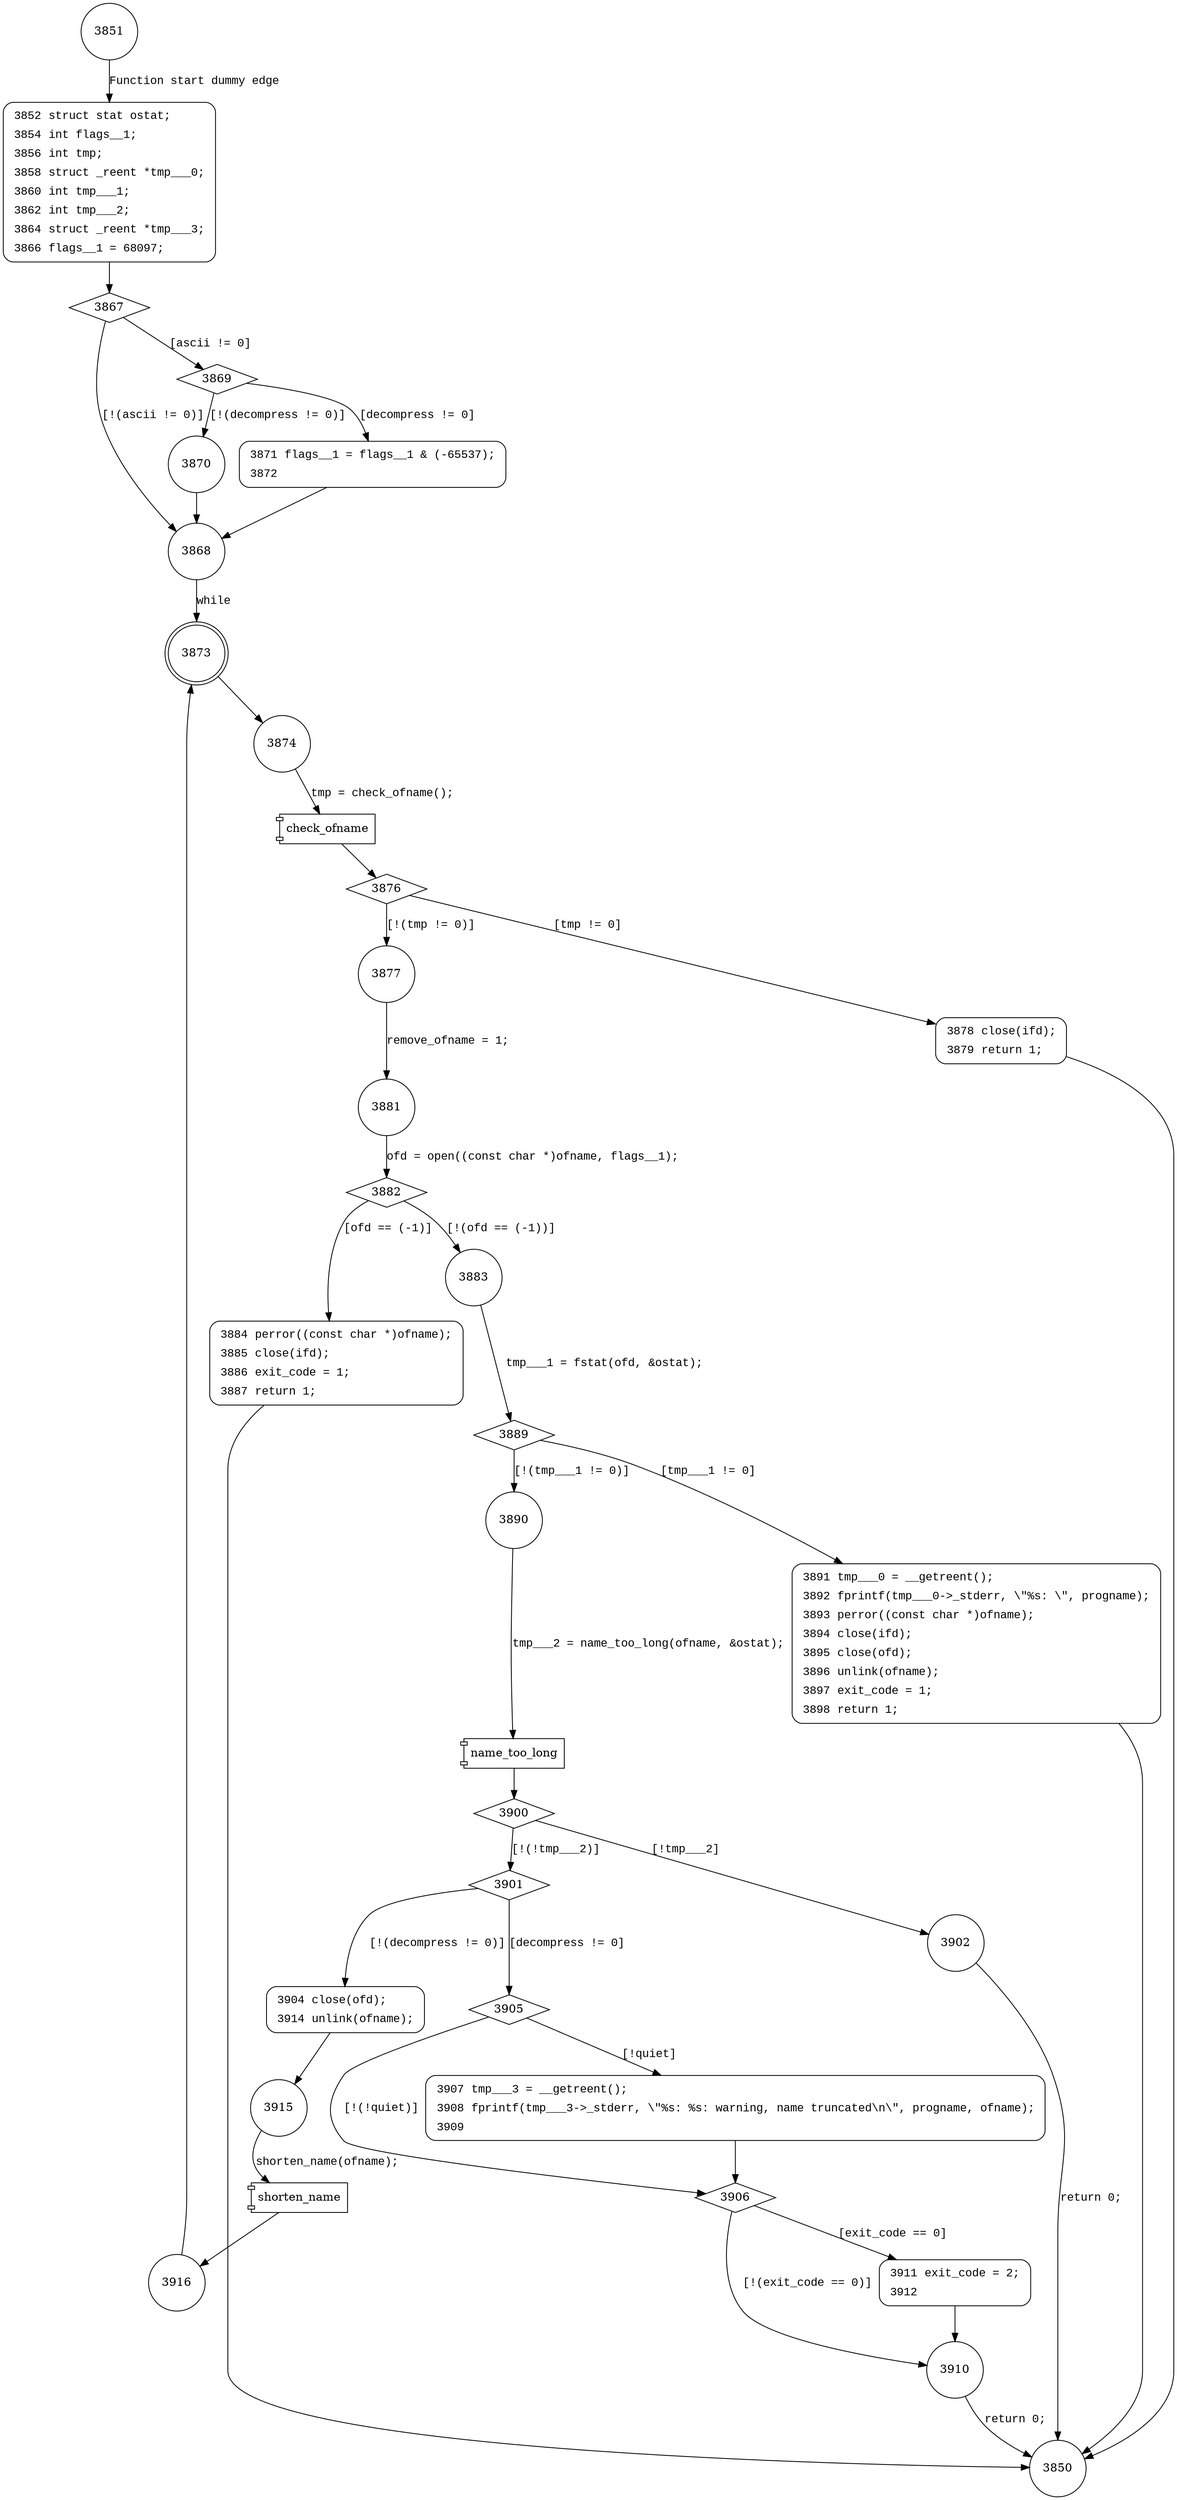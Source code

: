 digraph create_outfile {
3851 [shape="circle"]
3852 [shape="circle"]
3867 [shape="diamond"]
3868 [shape="circle"]
3869 [shape="diamond"]
3870 [shape="circle"]
3871 [shape="circle"]
3873 [shape="doublecircle"]
3874 [shape="circle"]
3876 [shape="diamond"]
3877 [shape="circle"]
3878 [shape="circle"]
3881 [shape="circle"]
3882 [shape="diamond"]
3883 [shape="circle"]
3884 [shape="circle"]
3889 [shape="diamond"]
3890 [shape="circle"]
3891 [shape="circle"]
3900 [shape="diamond"]
3901 [shape="diamond"]
3902 [shape="circle"]
3904 [shape="circle"]
3905 [shape="diamond"]
3906 [shape="diamond"]
3907 [shape="circle"]
3910 [shape="circle"]
3911 [shape="circle"]
3850 [shape="circle"]
3915 [shape="circle"]
3916 [shape="circle"]
3852 [style="filled,bold" penwidth="1" fillcolor="white" fontname="Courier New" shape="Mrecord" label=<<table border="0" cellborder="0" cellpadding="3" bgcolor="white"><tr><td align="right">3852</td><td align="left">struct stat ostat;</td></tr><tr><td align="right">3854</td><td align="left">int flags__1;</td></tr><tr><td align="right">3856</td><td align="left">int tmp;</td></tr><tr><td align="right">3858</td><td align="left">struct _reent *tmp___0;</td></tr><tr><td align="right">3860</td><td align="left">int tmp___1;</td></tr><tr><td align="right">3862</td><td align="left">int tmp___2;</td></tr><tr><td align="right">3864</td><td align="left">struct _reent *tmp___3;</td></tr><tr><td align="right">3866</td><td align="left">flags__1 = 68097;</td></tr></table>>]
3852 -> 3867[label=""]
3871 [style="filled,bold" penwidth="1" fillcolor="white" fontname="Courier New" shape="Mrecord" label=<<table border="0" cellborder="0" cellpadding="3" bgcolor="white"><tr><td align="right">3871</td><td align="left">flags__1 = flags__1 &amp; (-65537);</td></tr><tr><td align="right">3872</td><td align="left"></td></tr></table>>]
3871 -> 3868[label=""]
3878 [style="filled,bold" penwidth="1" fillcolor="white" fontname="Courier New" shape="Mrecord" label=<<table border="0" cellborder="0" cellpadding="3" bgcolor="white"><tr><td align="right">3878</td><td align="left">close(ifd);</td></tr><tr><td align="right">3879</td><td align="left">return 1;</td></tr></table>>]
3878 -> 3850[label=""]
3884 [style="filled,bold" penwidth="1" fillcolor="white" fontname="Courier New" shape="Mrecord" label=<<table border="0" cellborder="0" cellpadding="3" bgcolor="white"><tr><td align="right">3884</td><td align="left">perror((const char *)ofname);</td></tr><tr><td align="right">3885</td><td align="left">close(ifd);</td></tr><tr><td align="right">3886</td><td align="left">exit_code = 1;</td></tr><tr><td align="right">3887</td><td align="left">return 1;</td></tr></table>>]
3884 -> 3850[label=""]
3891 [style="filled,bold" penwidth="1" fillcolor="white" fontname="Courier New" shape="Mrecord" label=<<table border="0" cellborder="0" cellpadding="3" bgcolor="white"><tr><td align="right">3891</td><td align="left">tmp___0 = __getreent();</td></tr><tr><td align="right">3892</td><td align="left">fprintf(tmp___0-&gt;_stderr, \"%s: \", progname);</td></tr><tr><td align="right">3893</td><td align="left">perror((const char *)ofname);</td></tr><tr><td align="right">3894</td><td align="left">close(ifd);</td></tr><tr><td align="right">3895</td><td align="left">close(ofd);</td></tr><tr><td align="right">3896</td><td align="left">unlink(ofname);</td></tr><tr><td align="right">3897</td><td align="left">exit_code = 1;</td></tr><tr><td align="right">3898</td><td align="left">return 1;</td></tr></table>>]
3891 -> 3850[label=""]
3907 [style="filled,bold" penwidth="1" fillcolor="white" fontname="Courier New" shape="Mrecord" label=<<table border="0" cellborder="0" cellpadding="3" bgcolor="white"><tr><td align="right">3907</td><td align="left">tmp___3 = __getreent();</td></tr><tr><td align="right">3908</td><td align="left">fprintf(tmp___3-&gt;_stderr, \"%s: %s: warning, name truncated\n\", progname, ofname);</td></tr><tr><td align="right">3909</td><td align="left"></td></tr></table>>]
3907 -> 3906[label=""]
3911 [style="filled,bold" penwidth="1" fillcolor="white" fontname="Courier New" shape="Mrecord" label=<<table border="0" cellborder="0" cellpadding="3" bgcolor="white"><tr><td align="right">3911</td><td align="left">exit_code = 2;</td></tr><tr><td align="right">3912</td><td align="left"></td></tr></table>>]
3911 -> 3910[label=""]
3904 [style="filled,bold" penwidth="1" fillcolor="white" fontname="Courier New" shape="Mrecord" label=<<table border="0" cellborder="0" cellpadding="3" bgcolor="white"><tr><td align="right">3904</td><td align="left">close(ofd);</td></tr><tr><td align="right">3914</td><td align="left">unlink(ofname);</td></tr></table>>]
3904 -> 3915[label=""]
3851 -> 3852 [label="Function start dummy edge" fontname="Courier New"]
3867 -> 3868 [label="[!(ascii != 0)]" fontname="Courier New"]
3867 -> 3869 [label="[ascii != 0]" fontname="Courier New"]
3869 -> 3870 [label="[!(decompress != 0)]" fontname="Courier New"]
3869 -> 3871 [label="[decompress != 0]" fontname="Courier New"]
3868 -> 3873 [label="while" fontname="Courier New"]
3873 -> 3874 [label="" fontname="Courier New"]
100086 [shape="component" label="check_ofname"]
3874 -> 100086 [label="tmp = check_ofname();" fontname="Courier New"]
100086 -> 3876 [label="" fontname="Courier New"]
3876 -> 3877 [label="[!(tmp != 0)]" fontname="Courier New"]
3876 -> 3878 [label="[tmp != 0]" fontname="Courier New"]
3877 -> 3881 [label="remove_ofname = 1;" fontname="Courier New"]
3882 -> 3883 [label="[!(ofd == (-1))]" fontname="Courier New"]
3882 -> 3884 [label="[ofd == (-1)]" fontname="Courier New"]
3883 -> 3889 [label="tmp___1 = fstat(ofd, &ostat);" fontname="Courier New"]
3889 -> 3890 [label="[!(tmp___1 != 0)]" fontname="Courier New"]
3889 -> 3891 [label="[tmp___1 != 0]" fontname="Courier New"]
100087 [shape="component" label="name_too_long"]
3890 -> 100087 [label="tmp___2 = name_too_long(ofname, &ostat);" fontname="Courier New"]
100087 -> 3900 [label="" fontname="Courier New"]
3900 -> 3901 [label="[!(!tmp___2)]" fontname="Courier New"]
3900 -> 3902 [label="[!tmp___2]" fontname="Courier New"]
3901 -> 3904 [label="[!(decompress != 0)]" fontname="Courier New"]
3901 -> 3905 [label="[decompress != 0]" fontname="Courier New"]
3905 -> 3906 [label="[!(!quiet)]" fontname="Courier New"]
3905 -> 3907 [label="[!quiet]" fontname="Courier New"]
3906 -> 3910 [label="[!(exit_code == 0)]" fontname="Courier New"]
3906 -> 3911 [label="[exit_code == 0]" fontname="Courier New"]
3910 -> 3850 [label="return 0;" fontname="Courier New"]
100088 [shape="component" label="shorten_name"]
3915 -> 100088 [label="shorten_name(ofname);" fontname="Courier New"]
100088 -> 3916 [label="" fontname="Courier New"]
3870 -> 3868 [label="" fontname="Courier New"]
3881 -> 3882 [label="ofd = open((const char *)ofname, flags__1);" fontname="Courier New"]
3902 -> 3850 [label="return 0;" fontname="Courier New"]
3916 -> 3873 [label="" fontname="Courier New"]
}